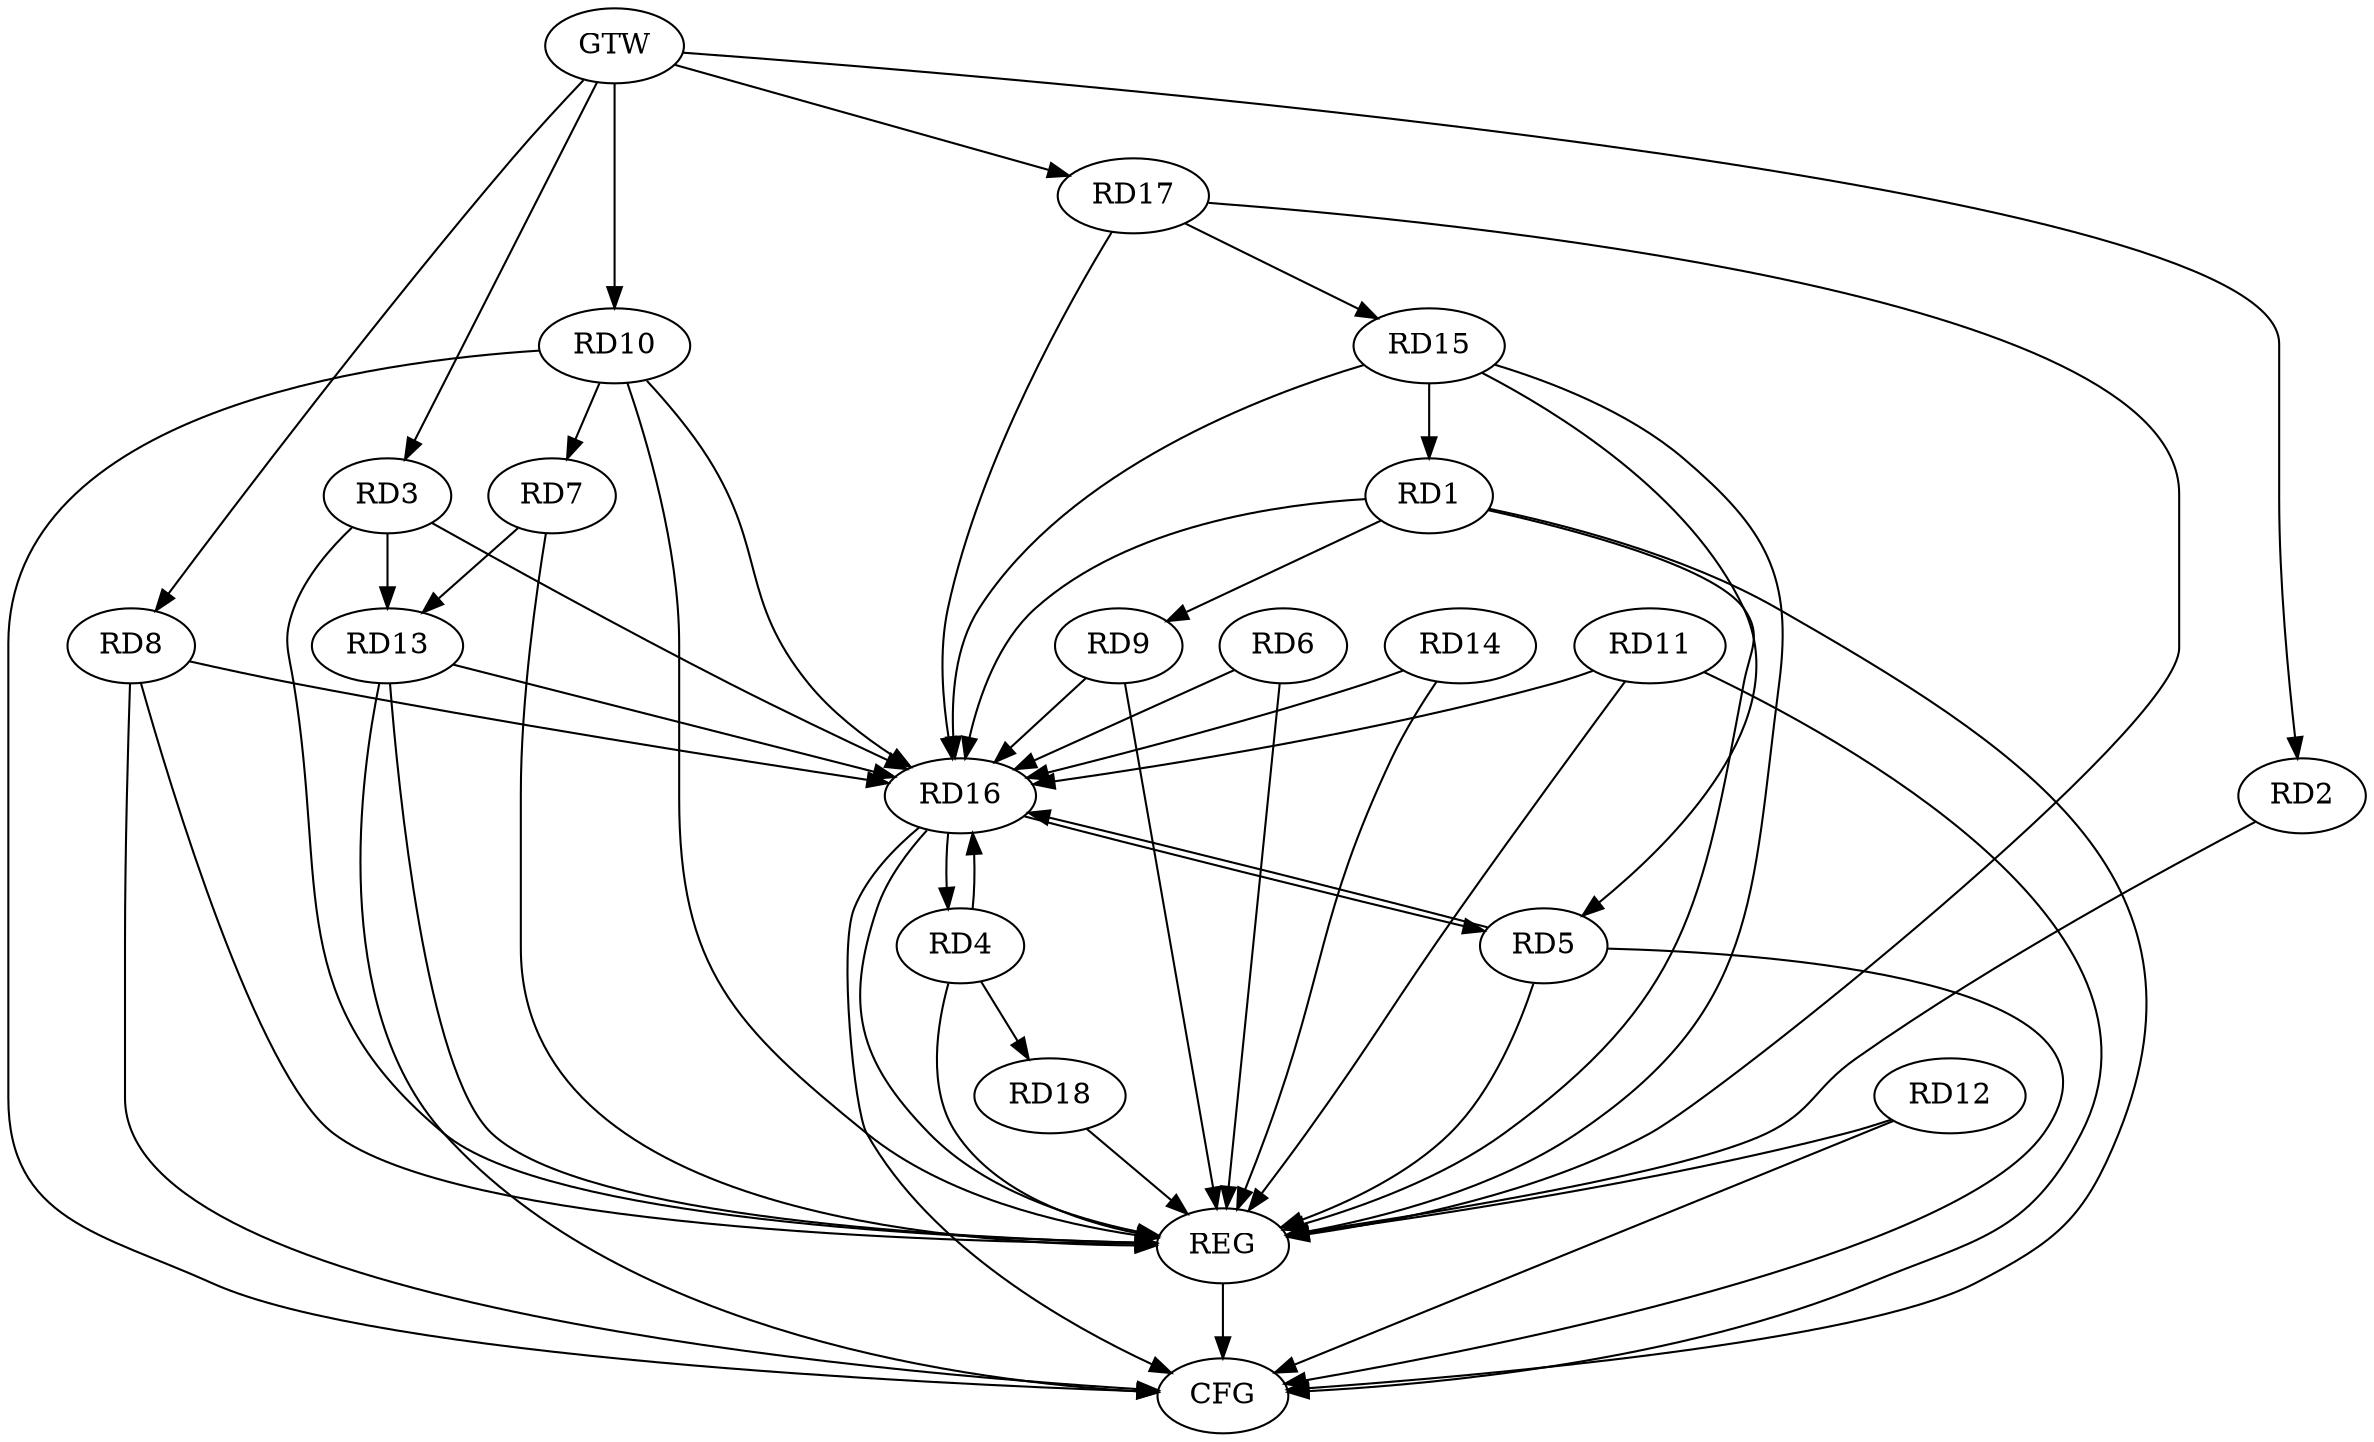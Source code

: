 strict digraph G {
  RD1 [ label="RD1" ];
  RD2 [ label="RD2" ];
  RD3 [ label="RD3" ];
  RD4 [ label="RD4" ];
  RD5 [ label="RD5" ];
  RD6 [ label="RD6" ];
  RD7 [ label="RD7" ];
  RD8 [ label="RD8" ];
  RD9 [ label="RD9" ];
  RD10 [ label="RD10" ];
  RD11 [ label="RD11" ];
  RD12 [ label="RD12" ];
  RD13 [ label="RD13" ];
  RD14 [ label="RD14" ];
  RD15 [ label="RD15" ];
  RD16 [ label="RD16" ];
  RD17 [ label="RD17" ];
  RD18 [ label="RD18" ];
  GTW [ label="GTW" ];
  REG [ label="REG" ];
  CFG [ label="CFG" ];
  RD1 -> RD9;
  RD15 -> RD1;
  RD3 -> RD13;
  RD4 -> RD16;
  RD16 -> RD4;
  RD4 -> RD18;
  RD15 -> RD5;
  RD16 -> RD5;
  RD10 -> RD7;
  RD7 -> RD13;
  RD11 -> RD16;
  RD13 -> RD16;
  RD15 -> RD16;
  RD17 -> RD15;
  GTW -> RD2;
  GTW -> RD3;
  GTW -> RD8;
  GTW -> RD10;
  GTW -> RD17;
  RD1 -> REG;
  RD2 -> REG;
  RD3 -> REG;
  RD4 -> REG;
  RD5 -> REG;
  RD6 -> REG;
  RD7 -> REG;
  RD8 -> REG;
  RD9 -> REG;
  RD10 -> REG;
  RD11 -> REG;
  RD12 -> REG;
  RD13 -> REG;
  RD14 -> REG;
  RD15 -> REG;
  RD16 -> REG;
  RD17 -> REG;
  RD18 -> REG;
  RD1 -> CFG;
  RD13 -> CFG;
  RD16 -> CFG;
  RD10 -> CFG;
  RD11 -> CFG;
  RD5 -> CFG;
  RD8 -> CFG;
  RD12 -> CFG;
  REG -> CFG;
  RD9 -> RD16;
  RD6 -> RD16;
  RD17 -> RD16;
  RD10 -> RD16;
  RD3 -> RD16;
  RD14 -> RD16;
  RD1 -> RD16;
  RD5 -> RD16;
  RD8 -> RD16;
}
